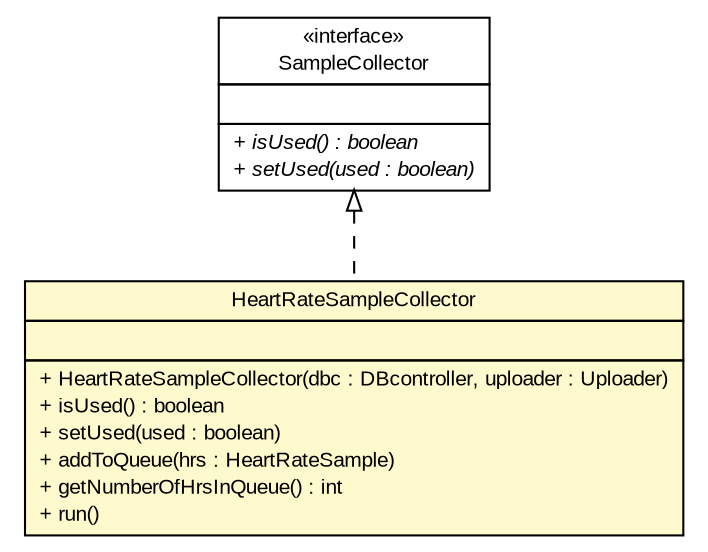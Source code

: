 #!/usr/local/bin/dot
#
# Class diagram 
# Generated by UMLGraph version R5_6 (http://www.umlgraph.org/)
#

digraph G {
	edge [fontname="arial",fontsize=10,labelfontname="arial",labelfontsize=10];
	node [fontname="arial",fontsize=10,shape=plaintext];
	nodesep=0.25;
	ranksep=0.5;
	// de.fhg.fit.biomos.sensorplatform.control.SampleCollector
	c3768 [label=<<table title="de.fhg.fit.biomos.sensorplatform.control.SampleCollector" border="0" cellborder="1" cellspacing="0" cellpadding="2" port="p" href="./SampleCollector.html">
		<tr><td><table border="0" cellspacing="0" cellpadding="1">
<tr><td align="center" balign="center"> &#171;interface&#187; </td></tr>
<tr><td align="center" balign="center"> SampleCollector </td></tr>
		</table></td></tr>
		<tr><td><table border="0" cellspacing="0" cellpadding="1">
<tr><td align="left" balign="left">  </td></tr>
		</table></td></tr>
		<tr><td><table border="0" cellspacing="0" cellpadding="1">
<tr><td align="left" balign="left"><font face="arial italic" point-size="10.0"> + isUsed() : boolean </font></td></tr>
<tr><td align="left" balign="left"><font face="arial italic" point-size="10.0"> + setUsed(used : boolean) </font></td></tr>
		</table></td></tr>
		</table>>, URL="./SampleCollector.html", fontname="arial", fontcolor="black", fontsize=10.0];
	// de.fhg.fit.biomos.sensorplatform.control.HeartRateSampleCollector
	c3771 [label=<<table title="de.fhg.fit.biomos.sensorplatform.control.HeartRateSampleCollector" border="0" cellborder="1" cellspacing="0" cellpadding="2" port="p" bgcolor="lemonChiffon" href="./HeartRateSampleCollector.html">
		<tr><td><table border="0" cellspacing="0" cellpadding="1">
<tr><td align="center" balign="center"> HeartRateSampleCollector </td></tr>
		</table></td></tr>
		<tr><td><table border="0" cellspacing="0" cellpadding="1">
<tr><td align="left" balign="left">  </td></tr>
		</table></td></tr>
		<tr><td><table border="0" cellspacing="0" cellpadding="1">
<tr><td align="left" balign="left"> + HeartRateSampleCollector(dbc : DBcontroller, uploader : Uploader) </td></tr>
<tr><td align="left" balign="left"> + isUsed() : boolean </td></tr>
<tr><td align="left" balign="left"> + setUsed(used : boolean) </td></tr>
<tr><td align="left" balign="left"> + addToQueue(hrs : HeartRateSample) </td></tr>
<tr><td align="left" balign="left"> + getNumberOfHrsInQueue() : int </td></tr>
<tr><td align="left" balign="left"> + run() </td></tr>
		</table></td></tr>
		</table>>, URL="./HeartRateSampleCollector.html", fontname="arial", fontcolor="black", fontsize=10.0];
	//de.fhg.fit.biomos.sensorplatform.control.HeartRateSampleCollector implements de.fhg.fit.biomos.sensorplatform.control.SampleCollector
	c3768:p -> c3771:p [dir=back,arrowtail=empty,style=dashed];
}


